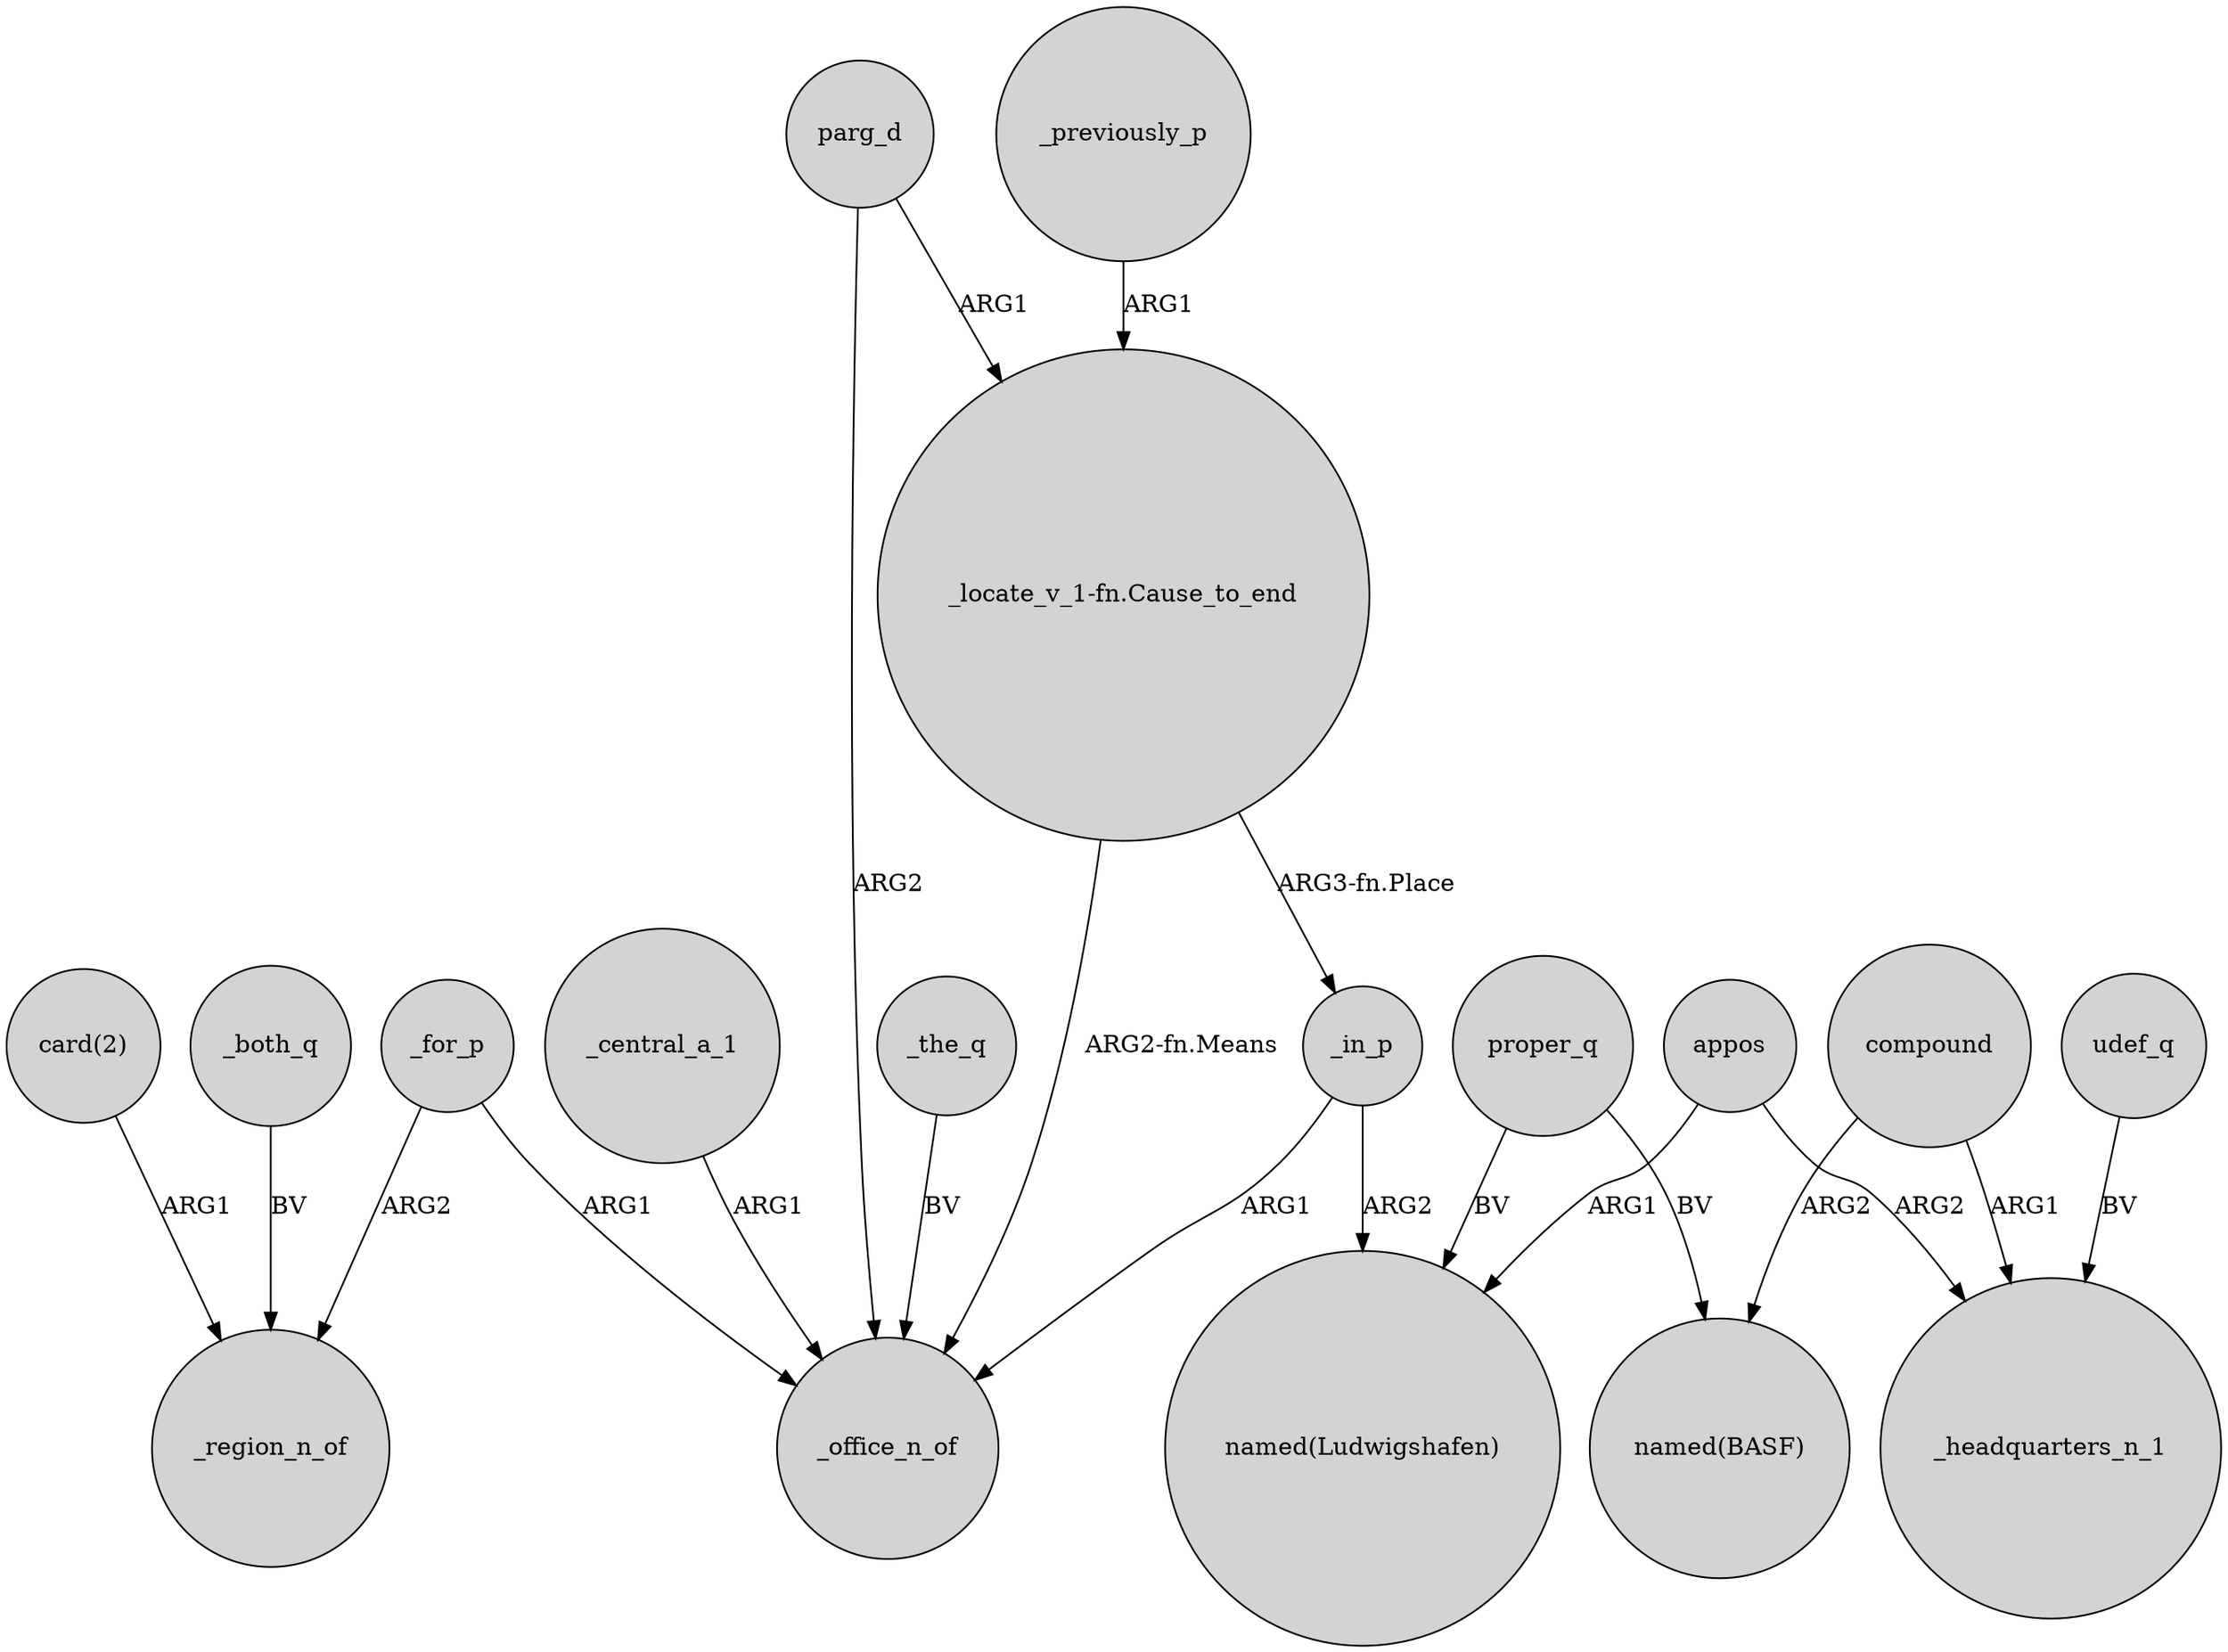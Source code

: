 digraph {
	node [shape=circle style=filled]
	_for_p -> _region_n_of [label=ARG2]
	_in_p -> _office_n_of [label=ARG1]
	_central_a_1 -> _office_n_of [label=ARG1]
	_previously_p -> "_locate_v_1-fn.Cause_to_end" [label=ARG1]
	_in_p -> "named(Ludwigshafen)" [label=ARG2]
	compound -> "named(BASF)" [label=ARG2]
	parg_d -> "_locate_v_1-fn.Cause_to_end" [label=ARG1]
	"_locate_v_1-fn.Cause_to_end" -> _in_p [label="ARG3-fn.Place"]
	"card(2)" -> _region_n_of [label=ARG1]
	appos -> "named(Ludwigshafen)" [label=ARG1]
	proper_q -> "named(BASF)" [label=BV]
	_the_q -> _office_n_of [label=BV]
	compound -> _headquarters_n_1 [label=ARG1]
	proper_q -> "named(Ludwigshafen)" [label=BV]
	parg_d -> _office_n_of [label=ARG2]
	appos -> _headquarters_n_1 [label=ARG2]
	udef_q -> _headquarters_n_1 [label=BV]
	_for_p -> _office_n_of [label=ARG1]
	_both_q -> _region_n_of [label=BV]
	"_locate_v_1-fn.Cause_to_end" -> _office_n_of [label="ARG2-fn.Means"]
}
